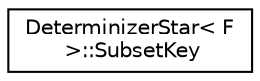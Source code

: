 digraph "Graphical Class Hierarchy"
{
  edge [fontname="Helvetica",fontsize="10",labelfontname="Helvetica",labelfontsize="10"];
  node [fontname="Helvetica",fontsize="10",shape=record];
  rankdir="LR";
  Node0 [label="DeterminizerStar\< F\l \>::SubsetKey",height=0.2,width=0.4,color="black", fillcolor="white", style="filled",URL="$classfst_1_1DeterminizerStar_1_1SubsetKey.html"];
}

